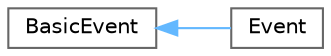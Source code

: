 digraph "Graphical Class Hierarchy"
{
 // LATEX_PDF_SIZE
  bgcolor="transparent";
  edge [fontname=Helvetica,fontsize=10,labelfontname=Helvetica,labelfontsize=10];
  node [fontname=Helvetica,fontsize=10,shape=box,height=0.2,width=0.4];
  rankdir="LR";
  Node0 [id="Node000000",label="BasicEvent",height=0.2,width=0.4,color="grey40", fillcolor="white", style="filled",URL="$class_basic_event.html",tooltip=" "];
  Node0 -> Node1 [id="edge1_Node000000_Node000001",dir="back",color="steelblue1",style="solid",tooltip=" "];
  Node1 [id="Node000001",label="Event",height=0.2,width=0.4,color="grey40", fillcolor="white", style="filled",URL="$class_event.html",tooltip=" "];
}
